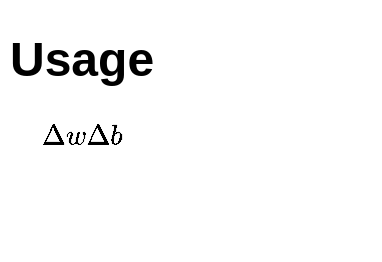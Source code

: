 <mxfile version="21.3.8" type="github">
  <diagram name="Page-1" id="PZq0YOHbQ7oVLTurD-o1">
    <mxGraphModel dx="1155" dy="827" grid="1" gridSize="10" guides="1" tooltips="1" connect="1" arrows="1" fold="1" page="1" pageScale="1" pageWidth="850" pageHeight="1100" math="1" shadow="0">
      <root>
        <mxCell id="0" />
        <mxCell id="1" parent="0" />
        <mxCell id="htX8HI7_tb0ZppOs2i4L-1" value="&lt;h1&gt;Usage&lt;/h1&gt;&lt;p&gt;$$\Delta w&amp;nbsp; \Delta b$$&lt;/p&gt;" style="text;html=1;strokeColor=none;fillColor=none;spacing=5;spacingTop=-20;whiteSpace=wrap;overflow=hidden;rounded=0;" vertex="1" parent="1">
          <mxGeometry x="40" y="100" width="190" height="120" as="geometry" />
        </mxCell>
      </root>
    </mxGraphModel>
  </diagram>
</mxfile>
